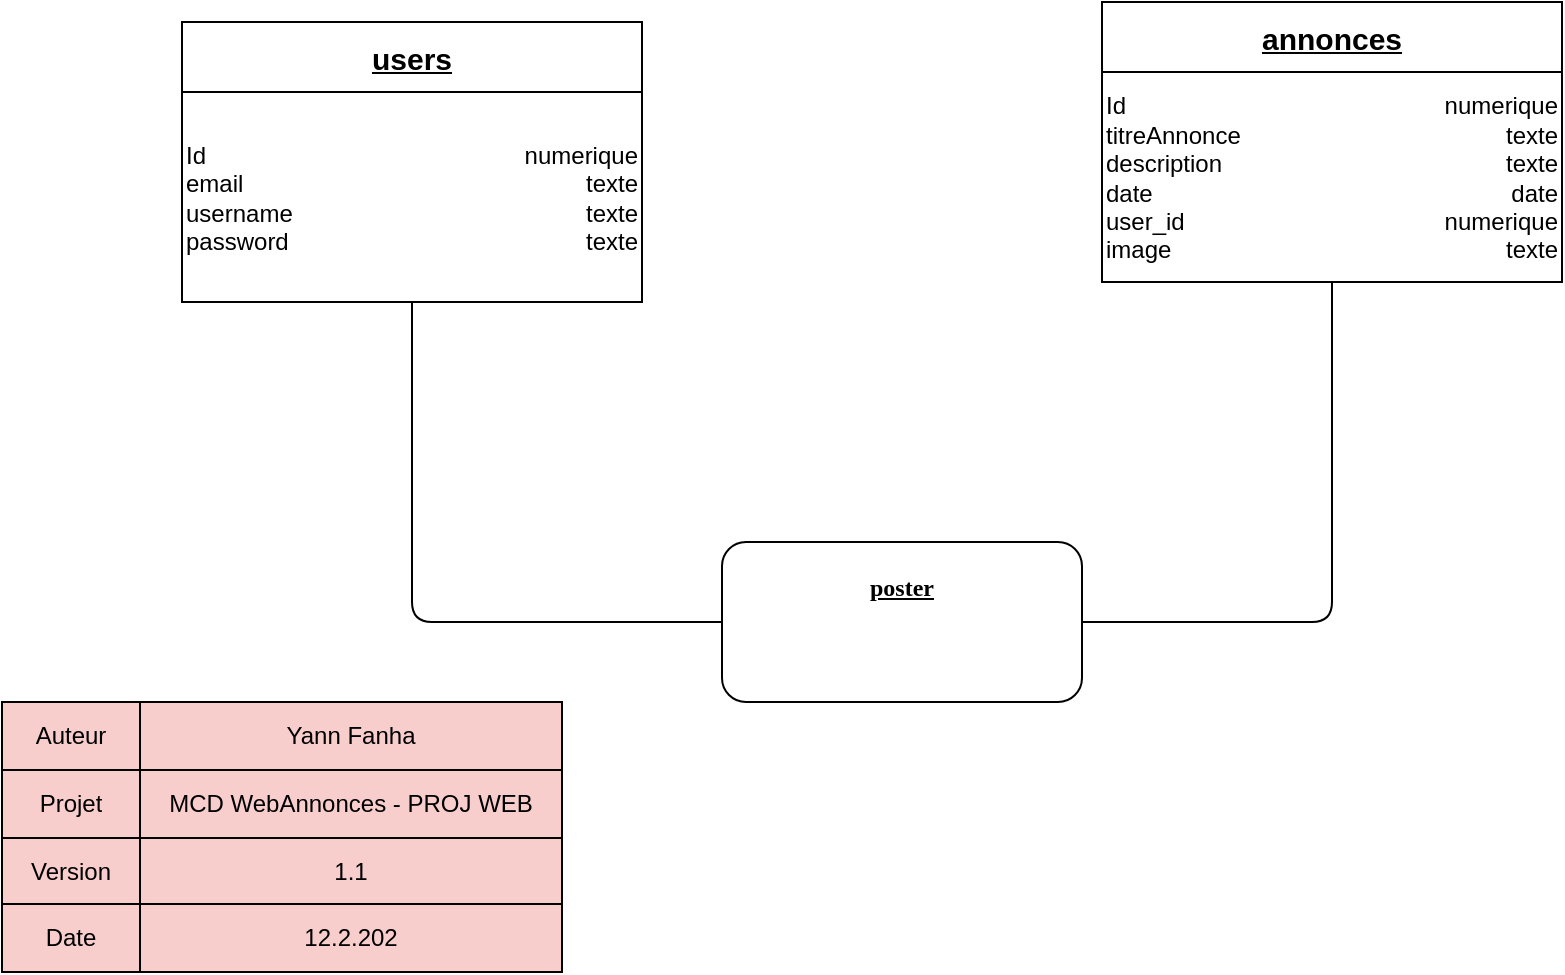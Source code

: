 <mxfile version="13.7.3" type="device"><diagram id="rrmALsBOcblLZOAvp3k7" name="Page-1"><mxGraphModel dx="1086" dy="806" grid="1" gridSize="10" guides="1" tooltips="1" connect="1" arrows="1" fold="1" page="1" pageScale="1" pageWidth="1654" pageHeight="1169" math="0" shadow="0"><root><mxCell id="0"/><mxCell id="1" parent="0"/><mxCell id="ItPrOXxB2EVulFk9KAD2-3" value="" style="group" parent="1" vertex="1" connectable="0"><mxGeometry x="620" y="90" width="230" height="150" as="geometry"/></mxCell><mxCell id="ItPrOXxB2EVulFk9KAD2-2" value="" style="group" parent="ItPrOXxB2EVulFk9KAD2-3" vertex="1" connectable="0"><mxGeometry width="230" height="150" as="geometry"/></mxCell><mxCell id="ItPrOXxB2EVulFk9KAD2-1" value="" style="group" parent="ItPrOXxB2EVulFk9KAD2-2" vertex="1" connectable="0"><mxGeometry width="230" height="150" as="geometry"/></mxCell><mxCell id="X6zmFW1tOMZ9oRW-Cvdk-2" value="" style="group" parent="ItPrOXxB2EVulFk9KAD2-1" vertex="1" connectable="0"><mxGeometry width="230" height="150" as="geometry"/></mxCell><mxCell id="X6zmFW1tOMZ9oRW-Cvdk-3" value="&lt;span style=&quot;font-size: 15px&quot;&gt;&lt;b&gt;&lt;u&gt;annonces&lt;/u&gt;&lt;/b&gt;&lt;/span&gt;" style="rounded=0;whiteSpace=wrap;html=1;" parent="X6zmFW1tOMZ9oRW-Cvdk-2" vertex="1"><mxGeometry width="230.0" height="35" as="geometry"/></mxCell><mxCell id="X6zmFW1tOMZ9oRW-Cvdk-4" value="" style="rounded=0;whiteSpace=wrap;html=1;" parent="X6zmFW1tOMZ9oRW-Cvdk-2" vertex="1"><mxGeometry y="35" width="230.0" height="105" as="geometry"/></mxCell><mxCell id="X6zmFW1tOMZ9oRW-Cvdk-5" value="Id&lt;br&gt;titreAnnonce&lt;br&gt;description&lt;br&gt;date&lt;br&gt;user_id&lt;br&gt;image" style="text;html=1;strokeColor=none;fillColor=none;align=left;verticalAlign=middle;whiteSpace=wrap;rounded=0;" parent="X6zmFW1tOMZ9oRW-Cvdk-2" vertex="1"><mxGeometry y="35" width="115.0" height="105" as="geometry"/></mxCell><mxCell id="X6zmFW1tOMZ9oRW-Cvdk-6" value="numerique&lt;br&gt;texte&lt;br&gt;texte&lt;br&gt;date&lt;br&gt;numerique&lt;br&gt;texte" style="text;html=1;strokeColor=none;fillColor=none;align=right;verticalAlign=middle;whiteSpace=wrap;rounded=0;" parent="X6zmFW1tOMZ9oRW-Cvdk-2" vertex="1"><mxGeometry x="115.0" y="35" width="115.0" height="105" as="geometry"/></mxCell><mxCell id="ItPrOXxB2EVulFk9KAD2-4" value="" style="group" parent="X6zmFW1tOMZ9oRW-Cvdk-2" vertex="1" connectable="0"><mxGeometry x="-460" y="10" width="230" height="140" as="geometry"/></mxCell><mxCell id="X6zmFW1tOMZ9oRW-Cvdk-1" value="s" style="group" parent="ItPrOXxB2EVulFk9KAD2-4" vertex="1" connectable="0"><mxGeometry width="230" height="140" as="geometry"/></mxCell><mxCell id="Ckb6m_zAUVwnpkfI5sB1-1" value="&lt;b&gt;&lt;font style=&quot;font-size: 15px&quot;&gt;&lt;u&gt;users&lt;/u&gt;&lt;/font&gt;&lt;/b&gt;" style="rounded=0;whiteSpace=wrap;html=1;" parent="X6zmFW1tOMZ9oRW-Cvdk-1" vertex="1"><mxGeometry width="230.0" height="35" as="geometry"/></mxCell><mxCell id="Ckb6m_zAUVwnpkfI5sB1-2" value="" style="rounded=0;whiteSpace=wrap;html=1;" parent="X6zmFW1tOMZ9oRW-Cvdk-1" vertex="1"><mxGeometry y="35" width="230.0" height="105" as="geometry"/></mxCell><mxCell id="Ckb6m_zAUVwnpkfI5sB1-3" value="Id&lt;br&gt;email&lt;br&gt;username&lt;br&gt;password" style="text;html=1;strokeColor=none;fillColor=none;align=left;verticalAlign=middle;whiteSpace=wrap;rounded=0;" parent="X6zmFW1tOMZ9oRW-Cvdk-1" vertex="1"><mxGeometry y="35" width="115.0" height="105" as="geometry"/></mxCell><mxCell id="Ckb6m_zAUVwnpkfI5sB1-5" value="numerique&lt;br&gt;texte&lt;br&gt;texte&lt;br&gt;texte" style="text;html=1;strokeColor=none;fillColor=none;align=right;verticalAlign=middle;whiteSpace=wrap;rounded=0;" parent="X6zmFW1tOMZ9oRW-Cvdk-1" vertex="1"><mxGeometry x="115.0" y="35" width="115.0" height="105" as="geometry"/></mxCell><mxCell id="ItPrOXxB2EVulFk9KAD2-7" value="&lt;div style=&quot;box-sizing: border-box ; width: 100% ; padding: 2px&quot;&gt;&lt;br&gt;&lt;span style=&quot;background-color: rgb(255 , 255 , 255)&quot;&gt;&lt;b&gt;&lt;u&gt;poster&lt;/u&gt;&lt;/b&gt;&lt;/span&gt;&lt;table style=&quot;width: 100% ; font-size: 1em&quot; cellpadding=&quot;2&quot; cellspacing=&quot;0&quot;&gt;&lt;tbody&gt;&lt;tr&gt;&lt;td style=&quot;text-align: left&quot;&gt;&lt;/td&gt;&lt;td style=&quot;text-align: right&quot;&gt;&lt;/td&gt;&lt;/tr&gt;&lt;tr&gt;&lt;td style=&quot;font-size: 1em ; text-align: left&quot;&gt;&lt;/td&gt;&lt;/tr&gt;&lt;/tbody&gt;&lt;/table&gt;&lt;/div&gt;" style="verticalAlign=top;align=center;overflow=fill;html=1;rounded=1;shadow=0;comic=0;labelBackgroundColor=none;strokeColor=#000000;strokeWidth=1;fillColor=#ffffff;fontFamily=Verdana;fontSize=12;fontColor=#000000;" parent="1" vertex="1"><mxGeometry x="430" y="360" width="180" height="80" as="geometry"/></mxCell><mxCell id="ItPrOXxB2EVulFk9KAD2-9" value="" style="endArrow=none;html=1;entryX=0;entryY=1;entryDx=0;entryDy=0;exitX=0;exitY=0.5;exitDx=0;exitDy=0;" parent="1" source="ItPrOXxB2EVulFk9KAD2-7" target="Ckb6m_zAUVwnpkfI5sB1-5" edge="1"><mxGeometry width="50" height="50" relative="1" as="geometry"><mxPoint x="270" y="410" as="sourcePoint"/><mxPoint x="230" y="440" as="targetPoint"/><Array as="points"><mxPoint x="275" y="400"/></Array></mxGeometry></mxCell><mxCell id="ItPrOXxB2EVulFk9KAD2-10" value="" style="endArrow=none;html=1;entryX=1;entryY=1;entryDx=0;entryDy=0;exitX=1;exitY=0.5;exitDx=0;exitDy=0;" parent="1" source="ItPrOXxB2EVulFk9KAD2-7" target="X6zmFW1tOMZ9oRW-Cvdk-5" edge="1"><mxGeometry width="50" height="50" relative="1" as="geometry"><mxPoint x="690" y="350" as="sourcePoint"/><mxPoint x="740" y="300" as="targetPoint"/><Array as="points"><mxPoint x="735" y="400"/></Array></mxGeometry></mxCell><mxCell id="Ckb6m_zAUVwnpkfI5sB1-6" value="" style="shape=table;html=1;whiteSpace=wrap;startSize=0;container=1;collapsible=0;childLayout=tableLayout;fillColor=#f8cecc;" parent="1" vertex="1"><mxGeometry x="70" y="440" width="280" height="135" as="geometry"/></mxCell><mxCell id="Ckb6m_zAUVwnpkfI5sB1-7" value="" style="shape=partialRectangle;html=1;whiteSpace=wrap;collapsible=0;dropTarget=0;pointerEvents=0;fillColor=none;top=0;left=0;bottom=0;right=0;points=[[0,0.5],[1,0.5]];portConstraint=eastwest;" parent="Ckb6m_zAUVwnpkfI5sB1-6" vertex="1"><mxGeometry width="280" height="34" as="geometry"/></mxCell><mxCell id="Ckb6m_zAUVwnpkfI5sB1-8" value="Auteur" style="shape=partialRectangle;html=1;whiteSpace=wrap;connectable=0;fillColor=none;top=0;left=0;bottom=0;right=0;overflow=hidden;" parent="Ckb6m_zAUVwnpkfI5sB1-7" vertex="1"><mxGeometry width="69" height="34" as="geometry"/></mxCell><mxCell id="Ckb6m_zAUVwnpkfI5sB1-9" value="Yann Fanha" style="shape=partialRectangle;html=1;whiteSpace=wrap;connectable=0;fillColor=none;top=0;left=0;bottom=0;right=0;overflow=hidden;" parent="Ckb6m_zAUVwnpkfI5sB1-7" vertex="1"><mxGeometry x="69" width="211" height="34" as="geometry"/></mxCell><mxCell id="Ckb6m_zAUVwnpkfI5sB1-11" value="" style="shape=partialRectangle;html=1;whiteSpace=wrap;collapsible=0;dropTarget=0;pointerEvents=0;fillColor=none;top=0;left=0;bottom=0;right=0;points=[[0,0.5],[1,0.5]];portConstraint=eastwest;" parent="Ckb6m_zAUVwnpkfI5sB1-6" vertex="1"><mxGeometry y="34" width="280" height="34" as="geometry"/></mxCell><mxCell id="Ckb6m_zAUVwnpkfI5sB1-12" value="Projet" style="shape=partialRectangle;html=1;whiteSpace=wrap;connectable=0;fillColor=none;top=0;left=0;bottom=0;right=0;overflow=hidden;" parent="Ckb6m_zAUVwnpkfI5sB1-11" vertex="1"><mxGeometry width="69" height="34" as="geometry"/></mxCell><mxCell id="Ckb6m_zAUVwnpkfI5sB1-13" value="MCD WebAnnonces - PROJ WEB" style="shape=partialRectangle;html=1;whiteSpace=wrap;connectable=0;fillColor=none;top=0;left=0;bottom=0;right=0;overflow=hidden;" parent="Ckb6m_zAUVwnpkfI5sB1-11" vertex="1"><mxGeometry x="69" width="211" height="34" as="geometry"/></mxCell><mxCell id="Ckb6m_zAUVwnpkfI5sB1-15" value="" style="shape=partialRectangle;html=1;whiteSpace=wrap;collapsible=0;dropTarget=0;pointerEvents=0;fillColor=none;top=0;left=0;bottom=0;right=0;points=[[0,0.5],[1,0.5]];portConstraint=eastwest;" parent="Ckb6m_zAUVwnpkfI5sB1-6" vertex="1"><mxGeometry y="68" width="280" height="33" as="geometry"/></mxCell><mxCell id="Ckb6m_zAUVwnpkfI5sB1-16" value="Version" style="shape=partialRectangle;html=1;whiteSpace=wrap;connectable=0;fillColor=none;top=0;left=0;bottom=0;right=0;overflow=hidden;" parent="Ckb6m_zAUVwnpkfI5sB1-15" vertex="1"><mxGeometry width="69" height="33" as="geometry"/></mxCell><mxCell id="Ckb6m_zAUVwnpkfI5sB1-17" value="1.1" style="shape=partialRectangle;html=1;whiteSpace=wrap;connectable=0;fillColor=none;top=0;left=0;bottom=0;right=0;overflow=hidden;" parent="Ckb6m_zAUVwnpkfI5sB1-15" vertex="1"><mxGeometry x="69" width="211" height="33" as="geometry"/></mxCell><mxCell id="Ckb6m_zAUVwnpkfI5sB1-19" style="shape=partialRectangle;html=1;whiteSpace=wrap;collapsible=0;dropTarget=0;pointerEvents=0;fillColor=none;top=0;left=0;bottom=0;right=0;points=[[0,0.5],[1,0.5]];portConstraint=eastwest;" parent="Ckb6m_zAUVwnpkfI5sB1-6" vertex="1"><mxGeometry y="101" width="280" height="34" as="geometry"/></mxCell><mxCell id="Ckb6m_zAUVwnpkfI5sB1-20" value="Date" style="shape=partialRectangle;html=1;whiteSpace=wrap;connectable=0;fillColor=none;top=0;left=0;bottom=0;right=0;overflow=hidden;" parent="Ckb6m_zAUVwnpkfI5sB1-19" vertex="1"><mxGeometry width="69" height="34" as="geometry"/></mxCell><mxCell id="Ckb6m_zAUVwnpkfI5sB1-21" value="12.2.202" style="shape=partialRectangle;html=1;whiteSpace=wrap;connectable=0;fillColor=none;top=0;left=0;bottom=0;right=0;overflow=hidden;" parent="Ckb6m_zAUVwnpkfI5sB1-19" vertex="1"><mxGeometry x="69" width="211" height="34" as="geometry"/></mxCell></root></mxGraphModel></diagram></mxfile>
